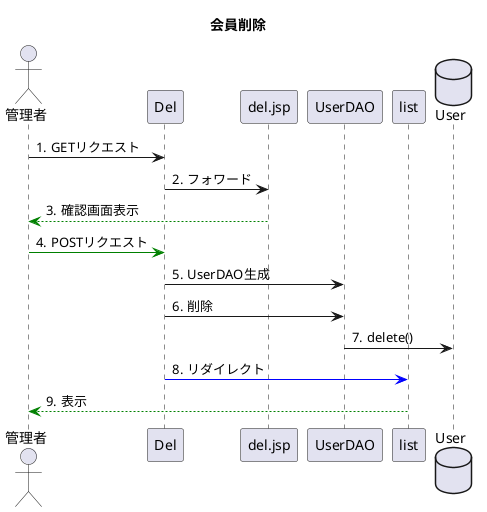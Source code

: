 @startuml
title 会員削除
autonumber "#."
actor 管理者
database User


管理者 ->Del:GETリクエスト
Del -> del.jsp:フォワード
del.jsp --[#green]> 管理者:確認画面表示
管理者 -[#green]> Del:POSTリクエスト

Del -> UserDAO:UserDAO生成
Del -> UserDAO:削除
UserDAO -> User:delete()
Del-[#blue]> list:リダイレクト
list --[#green]> 管理者:表示
database User
@enduml